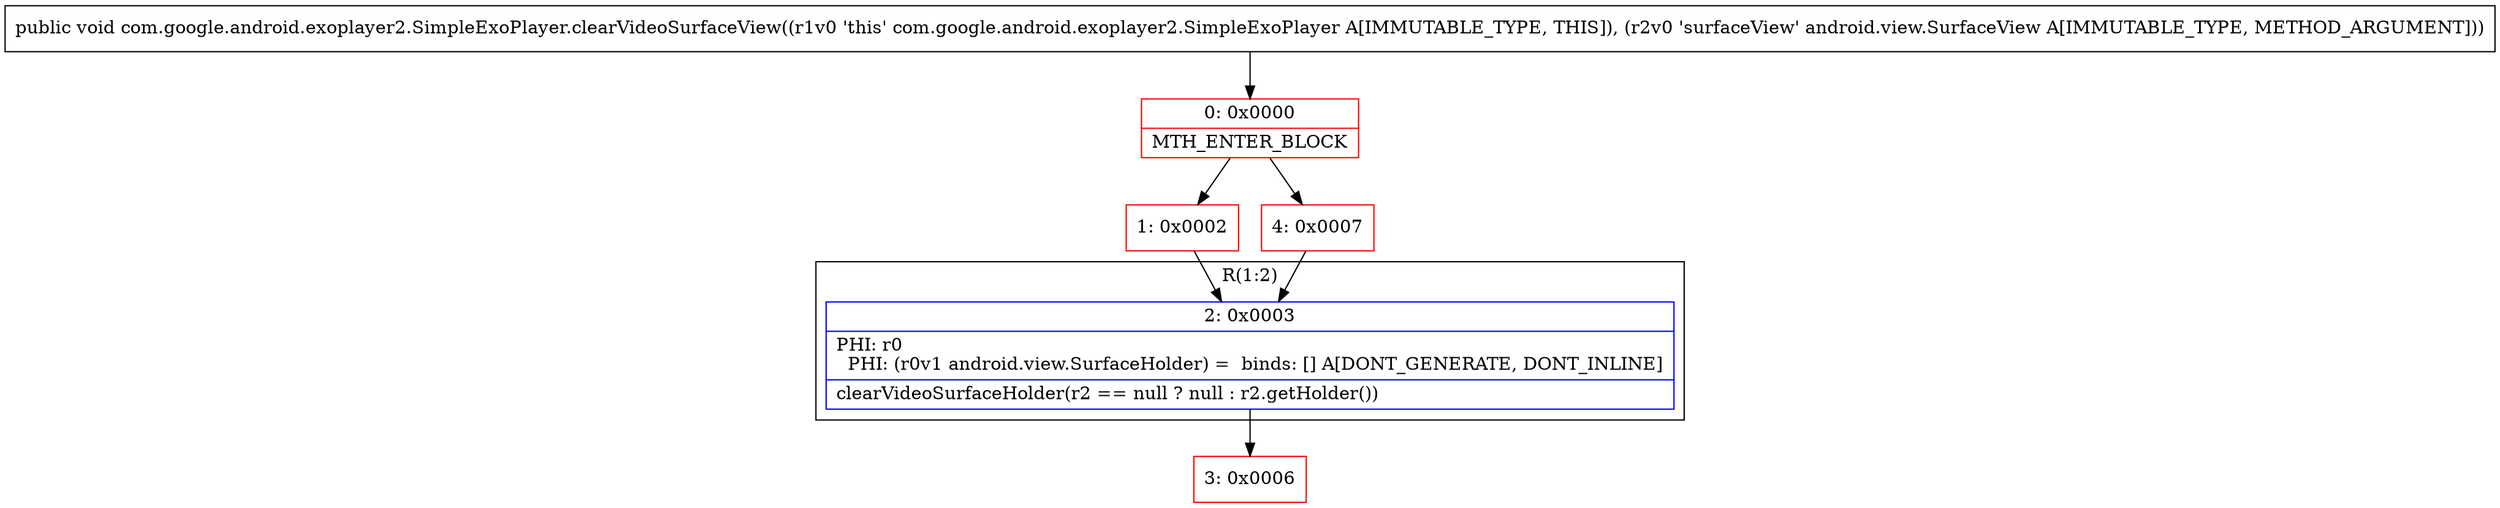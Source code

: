 digraph "CFG forcom.google.android.exoplayer2.SimpleExoPlayer.clearVideoSurfaceView(Landroid\/view\/SurfaceView;)V" {
subgraph cluster_Region_168605036 {
label = "R(1:2)";
node [shape=record,color=blue];
Node_2 [shape=record,label="{2\:\ 0x0003|PHI: r0 \l  PHI: (r0v1 android.view.SurfaceHolder) =  binds: [] A[DONT_GENERATE, DONT_INLINE]\l|clearVideoSurfaceHolder(r2 == null ? null : r2.getHolder())\l}"];
}
Node_0 [shape=record,color=red,label="{0\:\ 0x0000|MTH_ENTER_BLOCK\l}"];
Node_1 [shape=record,color=red,label="{1\:\ 0x0002}"];
Node_3 [shape=record,color=red,label="{3\:\ 0x0006}"];
Node_4 [shape=record,color=red,label="{4\:\ 0x0007}"];
MethodNode[shape=record,label="{public void com.google.android.exoplayer2.SimpleExoPlayer.clearVideoSurfaceView((r1v0 'this' com.google.android.exoplayer2.SimpleExoPlayer A[IMMUTABLE_TYPE, THIS]), (r2v0 'surfaceView' android.view.SurfaceView A[IMMUTABLE_TYPE, METHOD_ARGUMENT])) }"];
MethodNode -> Node_0;
Node_2 -> Node_3;
Node_0 -> Node_1;
Node_0 -> Node_4;
Node_1 -> Node_2;
Node_4 -> Node_2;
}

